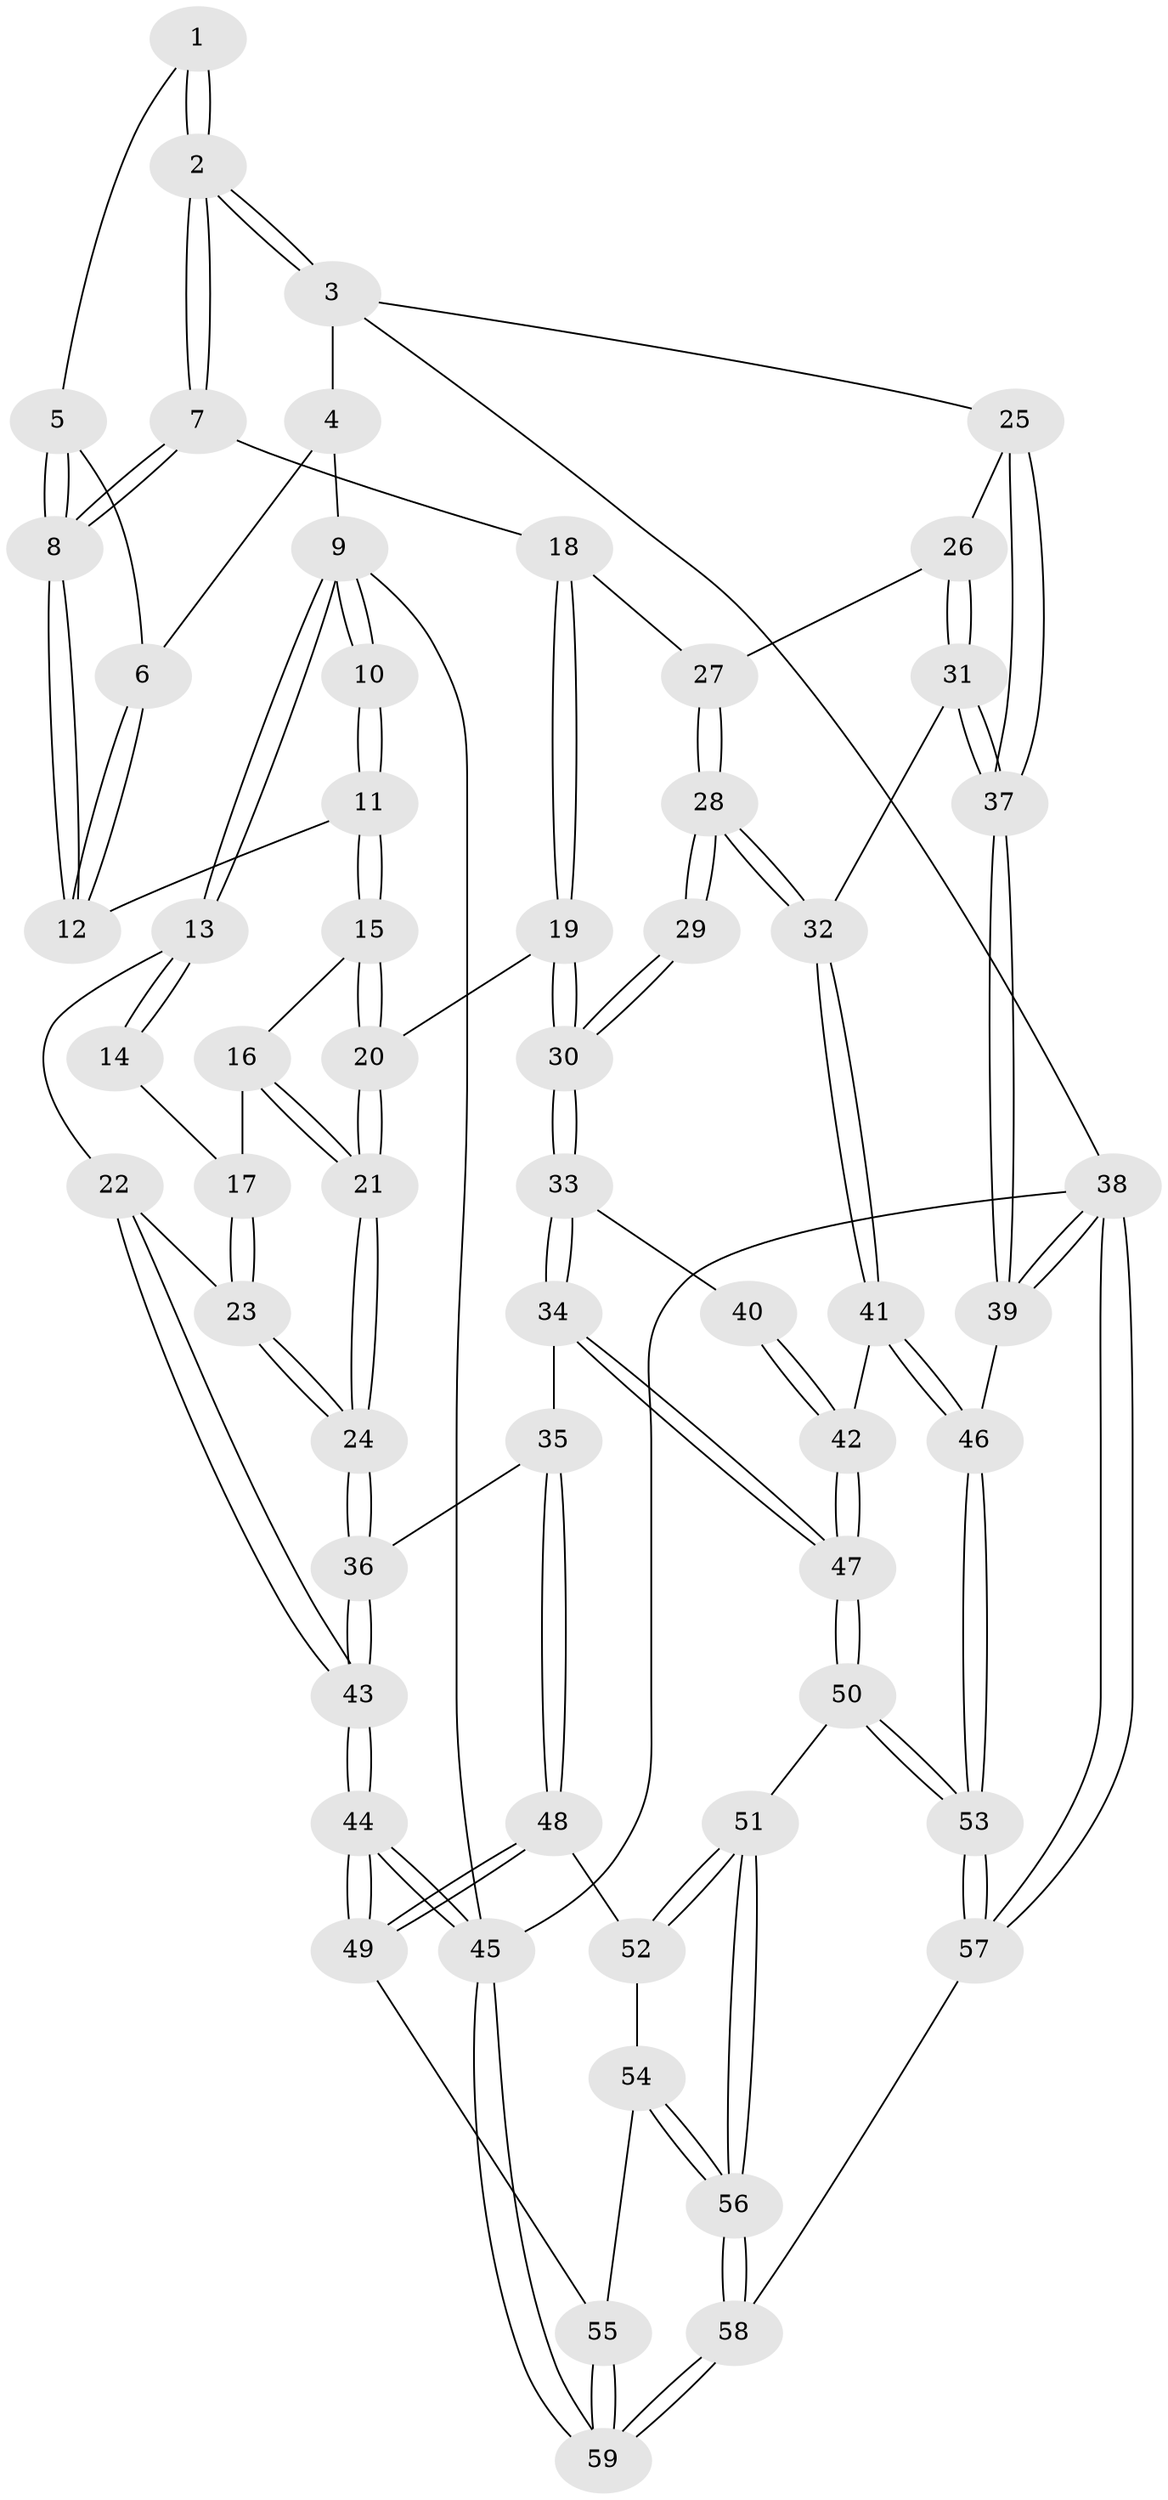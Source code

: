 // Generated by graph-tools (version 1.1) at 2025/38/03/09/25 02:38:28]
// undirected, 59 vertices, 144 edges
graph export_dot {
graph [start="1"]
  node [color=gray90,style=filled];
  1 [pos="+0.8628008856132374+0.07907619534083374"];
  2 [pos="+1+0.2401904778202703"];
  3 [pos="+1+0.24466006762520628"];
  4 [pos="+0.8523306221569162+0"];
  5 [pos="+0.8180825596992909+0.09167327013264943"];
  6 [pos="+0.5183877768498366+0"];
  7 [pos="+0.7258845853915277+0.2399095077717743"];
  8 [pos="+0.7229643914243407+0.22590796139074706"];
  9 [pos="+0+0"];
  10 [pos="+0.3223653304096473+0"];
  11 [pos="+0.3312321188102005+0"];
  12 [pos="+0.43132033039554746+0"];
  13 [pos="+0+0"];
  14 [pos="+0.06455622694100373+0.23442220530780977"];
  15 [pos="+0.3449457676079064+0.2294479658070846"];
  16 [pos="+0.1275107684143453+0.35155838961759256"];
  17 [pos="+0.047417725088161645+0.3619626850197153"];
  18 [pos="+0.6891000260003097+0.353936100575571"];
  19 [pos="+0.5337105182216267+0.40461125643226675"];
  20 [pos="+0.39246768590338743+0.32038890222323063"];
  21 [pos="+0.2298543594164361+0.6190583900161087"];
  22 [pos="+0+0.410721220681493"];
  23 [pos="+0+0.39897063704796515"];
  24 [pos="+0.22976999266025058+0.6193444653425791"];
  25 [pos="+1+0.2855752988787281"];
  26 [pos="+0.8379958130456933+0.4364131042196966"];
  27 [pos="+0.7575269223242214+0.4052535714127446"];
  28 [pos="+0.7000231203451465+0.589734757548234"];
  29 [pos="+0.6907657002995666+0.589718465312269"];
  30 [pos="+0.5348037839184027+0.41619903935775715"];
  31 [pos="+0.8527619540291179+0.6312117691828251"];
  32 [pos="+0.810120213324056+0.6473200019814046"];
  33 [pos="+0.4943080482867051+0.6531324578162314"];
  34 [pos="+0.46078088245211996+0.728709058680982"];
  35 [pos="+0.24205831851861978+0.6724823081376441"];
  36 [pos="+0.2303828293021879+0.6563827308635789"];
  37 [pos="+1+0.7456592371212032"];
  38 [pos="+1+1"];
  39 [pos="+1+0.9313793942678709"];
  40 [pos="+0.6879994856392292+0.5919267836662091"];
  41 [pos="+0.6991983122835019+0.8140281339831232"];
  42 [pos="+0.6063676919257381+0.7894968085553417"];
  43 [pos="+0+0.6805182966126496"];
  44 [pos="+0+0.919631230918893"];
  45 [pos="+0+1"];
  46 [pos="+0.7343601811719357+0.8613855431381421"];
  47 [pos="+0.49699759369704877+0.7806952425270395"];
  48 [pos="+0.19928915574970585+0.8084118227461097"];
  49 [pos="+0.17693515849456903+0.8627368302483922"];
  50 [pos="+0.48463196640696815+0.831340272412248"];
  51 [pos="+0.4491560822178551+0.8718259000528512"];
  52 [pos="+0.3681269073481411+0.9064315759781824"];
  53 [pos="+0.6539280751522728+1"];
  54 [pos="+0.3158505800880722+0.9413048651606515"];
  55 [pos="+0.2081628050528845+0.9509897755635501"];
  56 [pos="+0.3952935039277269+1"];
  57 [pos="+0.6560458306589221+1"];
  58 [pos="+0.394048897932867+1"];
  59 [pos="+0.14968218753149282+1"];
  1 -- 2;
  1 -- 2;
  1 -- 5;
  2 -- 3;
  2 -- 3;
  2 -- 7;
  2 -- 7;
  3 -- 4;
  3 -- 25;
  3 -- 38;
  4 -- 6;
  4 -- 9;
  5 -- 6;
  5 -- 8;
  5 -- 8;
  6 -- 12;
  6 -- 12;
  7 -- 8;
  7 -- 8;
  7 -- 18;
  8 -- 12;
  8 -- 12;
  9 -- 10;
  9 -- 10;
  9 -- 13;
  9 -- 13;
  9 -- 45;
  10 -- 11;
  10 -- 11;
  11 -- 12;
  11 -- 15;
  11 -- 15;
  13 -- 14;
  13 -- 14;
  13 -- 22;
  14 -- 17;
  15 -- 16;
  15 -- 20;
  15 -- 20;
  16 -- 17;
  16 -- 21;
  16 -- 21;
  17 -- 23;
  17 -- 23;
  18 -- 19;
  18 -- 19;
  18 -- 27;
  19 -- 20;
  19 -- 30;
  19 -- 30;
  20 -- 21;
  20 -- 21;
  21 -- 24;
  21 -- 24;
  22 -- 23;
  22 -- 43;
  22 -- 43;
  23 -- 24;
  23 -- 24;
  24 -- 36;
  24 -- 36;
  25 -- 26;
  25 -- 37;
  25 -- 37;
  26 -- 27;
  26 -- 31;
  26 -- 31;
  27 -- 28;
  27 -- 28;
  28 -- 29;
  28 -- 29;
  28 -- 32;
  28 -- 32;
  29 -- 30;
  29 -- 30;
  30 -- 33;
  30 -- 33;
  31 -- 32;
  31 -- 37;
  31 -- 37;
  32 -- 41;
  32 -- 41;
  33 -- 34;
  33 -- 34;
  33 -- 40;
  34 -- 35;
  34 -- 47;
  34 -- 47;
  35 -- 36;
  35 -- 48;
  35 -- 48;
  36 -- 43;
  36 -- 43;
  37 -- 39;
  37 -- 39;
  38 -- 39;
  38 -- 39;
  38 -- 57;
  38 -- 57;
  38 -- 45;
  39 -- 46;
  40 -- 42;
  40 -- 42;
  41 -- 42;
  41 -- 46;
  41 -- 46;
  42 -- 47;
  42 -- 47;
  43 -- 44;
  43 -- 44;
  44 -- 45;
  44 -- 45;
  44 -- 49;
  44 -- 49;
  45 -- 59;
  45 -- 59;
  46 -- 53;
  46 -- 53;
  47 -- 50;
  47 -- 50;
  48 -- 49;
  48 -- 49;
  48 -- 52;
  49 -- 55;
  50 -- 51;
  50 -- 53;
  50 -- 53;
  51 -- 52;
  51 -- 52;
  51 -- 56;
  51 -- 56;
  52 -- 54;
  53 -- 57;
  53 -- 57;
  54 -- 55;
  54 -- 56;
  54 -- 56;
  55 -- 59;
  55 -- 59;
  56 -- 58;
  56 -- 58;
  57 -- 58;
  58 -- 59;
  58 -- 59;
}

